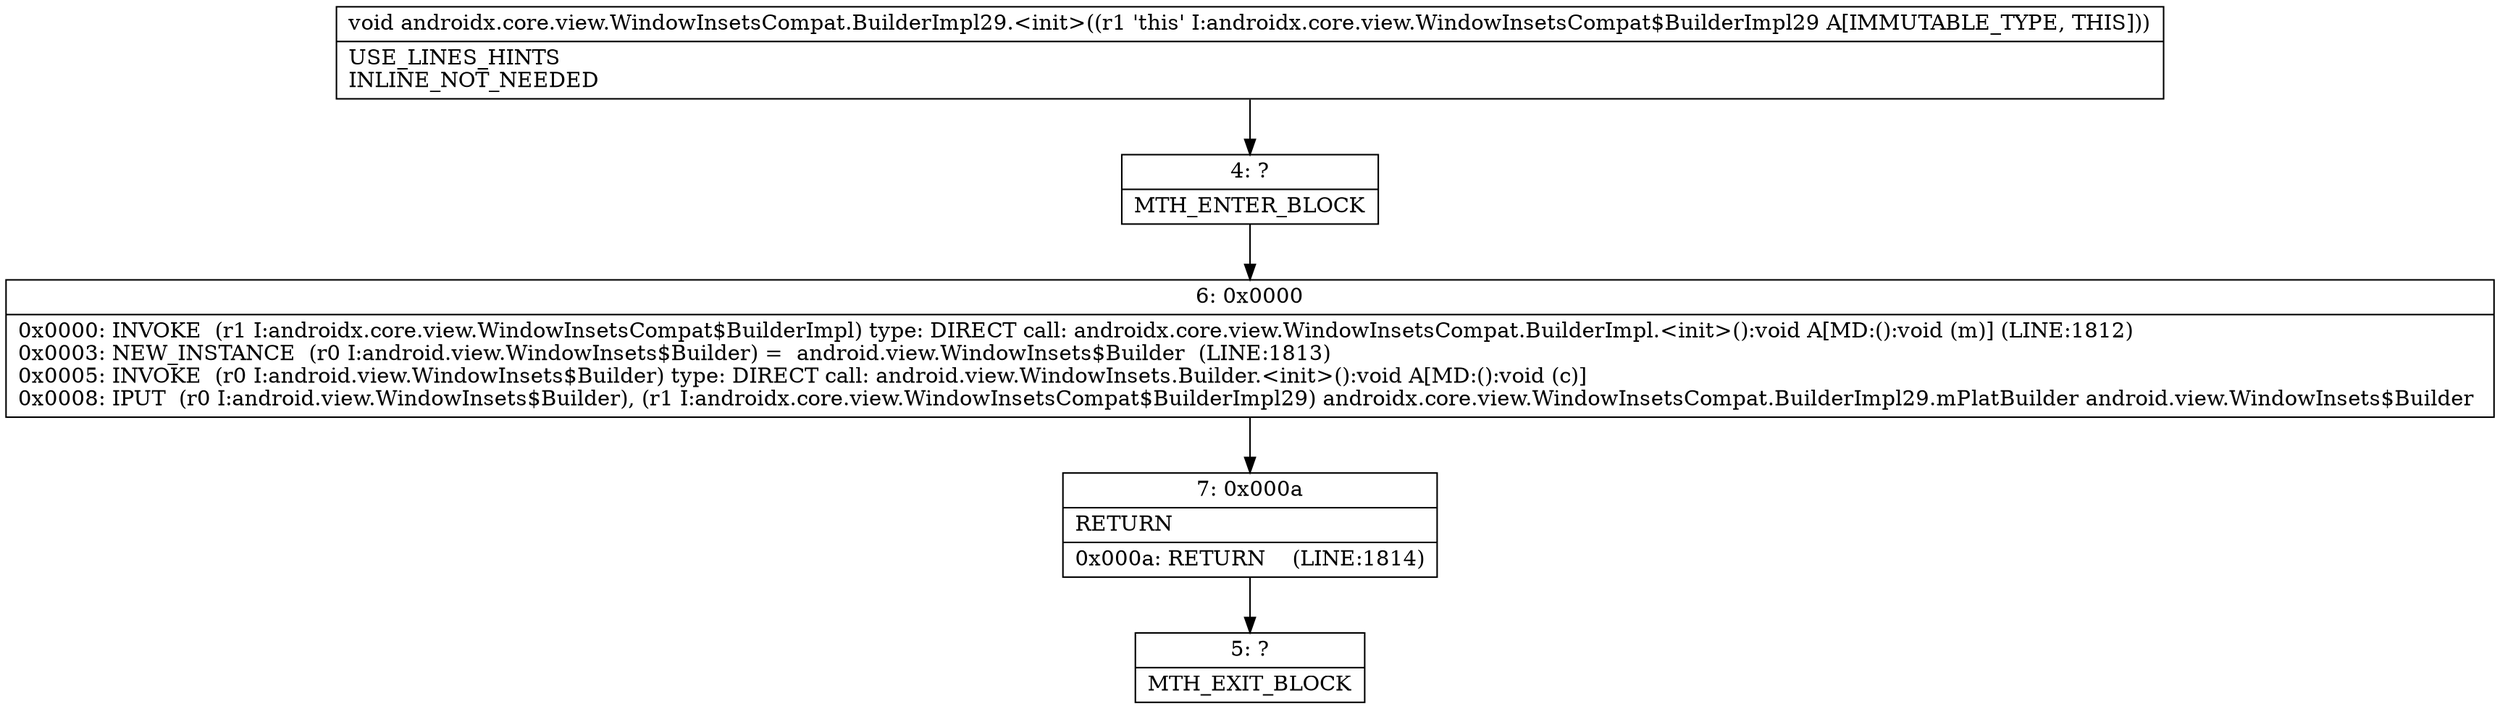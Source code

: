 digraph "CFG forandroidx.core.view.WindowInsetsCompat.BuilderImpl29.\<init\>()V" {
Node_4 [shape=record,label="{4\:\ ?|MTH_ENTER_BLOCK\l}"];
Node_6 [shape=record,label="{6\:\ 0x0000|0x0000: INVOKE  (r1 I:androidx.core.view.WindowInsetsCompat$BuilderImpl) type: DIRECT call: androidx.core.view.WindowInsetsCompat.BuilderImpl.\<init\>():void A[MD:():void (m)] (LINE:1812)\l0x0003: NEW_INSTANCE  (r0 I:android.view.WindowInsets$Builder) =  android.view.WindowInsets$Builder  (LINE:1813)\l0x0005: INVOKE  (r0 I:android.view.WindowInsets$Builder) type: DIRECT call: android.view.WindowInsets.Builder.\<init\>():void A[MD:():void (c)]\l0x0008: IPUT  (r0 I:android.view.WindowInsets$Builder), (r1 I:androidx.core.view.WindowInsetsCompat$BuilderImpl29) androidx.core.view.WindowInsetsCompat.BuilderImpl29.mPlatBuilder android.view.WindowInsets$Builder \l}"];
Node_7 [shape=record,label="{7\:\ 0x000a|RETURN\l|0x000a: RETURN    (LINE:1814)\l}"];
Node_5 [shape=record,label="{5\:\ ?|MTH_EXIT_BLOCK\l}"];
MethodNode[shape=record,label="{void androidx.core.view.WindowInsetsCompat.BuilderImpl29.\<init\>((r1 'this' I:androidx.core.view.WindowInsetsCompat$BuilderImpl29 A[IMMUTABLE_TYPE, THIS]))  | USE_LINES_HINTS\lINLINE_NOT_NEEDED\l}"];
MethodNode -> Node_4;Node_4 -> Node_6;
Node_6 -> Node_7;
Node_7 -> Node_5;
}

